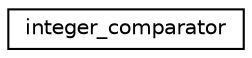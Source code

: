 digraph "Graphical Class Hierarchy"
{
  edge [fontname="Helvetica",fontsize="10",labelfontname="Helvetica",labelfontsize="10"];
  node [fontname="Helvetica",fontsize="10",shape=record];
  rankdir="LR";
  Node1 [label="integer_comparator",height=0.2,width=0.4,color="black", fillcolor="white", style="filled",URL="$classinteger__comparator.html",tooltip="Prototype for comparators. "];
}
